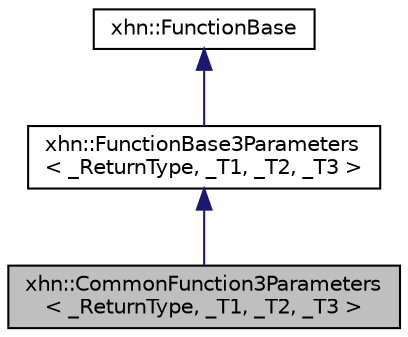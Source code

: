 digraph "xhn::CommonFunction3Parameters&lt; _ReturnType, _T1, _T2, _T3 &gt;"
{
  edge [fontname="Helvetica",fontsize="10",labelfontname="Helvetica",labelfontsize="10"];
  node [fontname="Helvetica",fontsize="10",shape=record];
  Node1 [label="xhn::CommonFunction3Parameters\l\< _ReturnType, _T1, _T2, _T3 \>",height=0.2,width=0.4,color="black", fillcolor="grey75", style="filled", fontcolor="black"];
  Node2 -> Node1 [dir="back",color="midnightblue",fontsize="10",style="solid",fontname="Helvetica"];
  Node2 [label="xhn::FunctionBase3Parameters\l\< _ReturnType, _T1, _T2, _T3 \>",height=0.2,width=0.4,color="black", fillcolor="white", style="filled",URL="$classxhn_1_1_function_base3_parameters.html",tooltip="三个参数 "];
  Node3 -> Node2 [dir="back",color="midnightblue",fontsize="10",style="solid",fontname="Helvetica"];
  Node3 [label="xhn::FunctionBase",height=0.2,width=0.4,color="black", fillcolor="white", style="filled",URL="$classxhn_1_1_function_base.html"];
}
